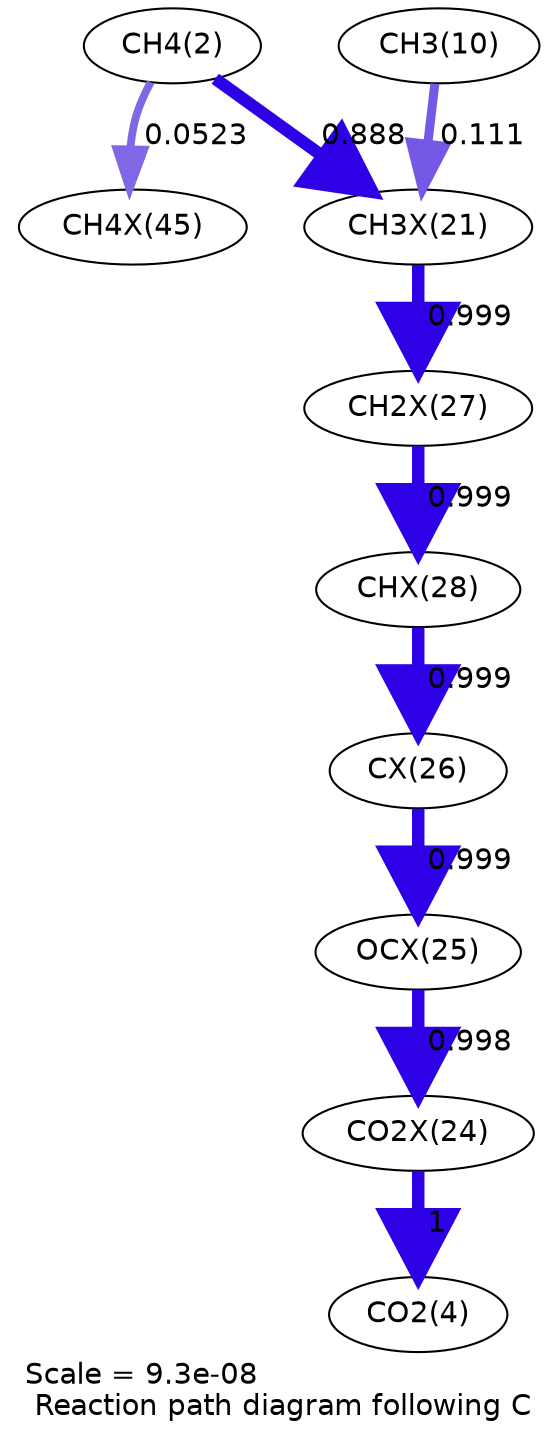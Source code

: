 digraph reaction_paths {
center=1;
s4 -> s47[fontname="Helvetica", penwidth=3.77, arrowsize=1.89, color="0.7, 0.552, 0.9"
, label=" 0.0523"];
s4 -> s39[fontname="Helvetica", penwidth=5.91, arrowsize=2.96, color="0.7, 1.39, 0.9"
, label=" 0.888"];
s12 -> s39[fontname="Helvetica", penwidth=4.34, arrowsize=2.17, color="0.7, 0.611, 0.9"
, label=" 0.111"];
s39 -> s45[fontname="Helvetica", penwidth=6, arrowsize=3, color="0.7, 1.5, 0.9"
, label=" 0.999"];
s45 -> s46[fontname="Helvetica", penwidth=6, arrowsize=3, color="0.7, 1.5, 0.9"
, label=" 0.999"];
s46 -> s44[fontname="Helvetica", penwidth=6, arrowsize=3, color="0.7, 1.5, 0.9"
, label=" 0.999"];
s44 -> s43[fontname="Helvetica", penwidth=6, arrowsize=3, color="0.7, 1.5, 0.9"
, label=" 0.999"];
s43 -> s42[fontname="Helvetica", penwidth=6, arrowsize=3, color="0.7, 1.5, 0.9"
, label=" 0.998"];
s42 -> s6[fontname="Helvetica", penwidth=6, arrowsize=3, color="0.7, 1.5, 0.9"
, label=" 1"];
s4 [ fontname="Helvetica", label="CH4(2)"];
s6 [ fontname="Helvetica", label="CO2(4)"];
s12 [ fontname="Helvetica", label="CH3(10)"];
s39 [ fontname="Helvetica", label="CH3X(21)"];
s42 [ fontname="Helvetica", label="CO2X(24)"];
s43 [ fontname="Helvetica", label="OCX(25)"];
s44 [ fontname="Helvetica", label="CX(26)"];
s45 [ fontname="Helvetica", label="CH2X(27)"];
s46 [ fontname="Helvetica", label="CHX(28)"];
s47 [ fontname="Helvetica", label="CH4X(45)"];
 label = "Scale = 9.3e-08\l Reaction path diagram following C";
 fontname = "Helvetica";
}
